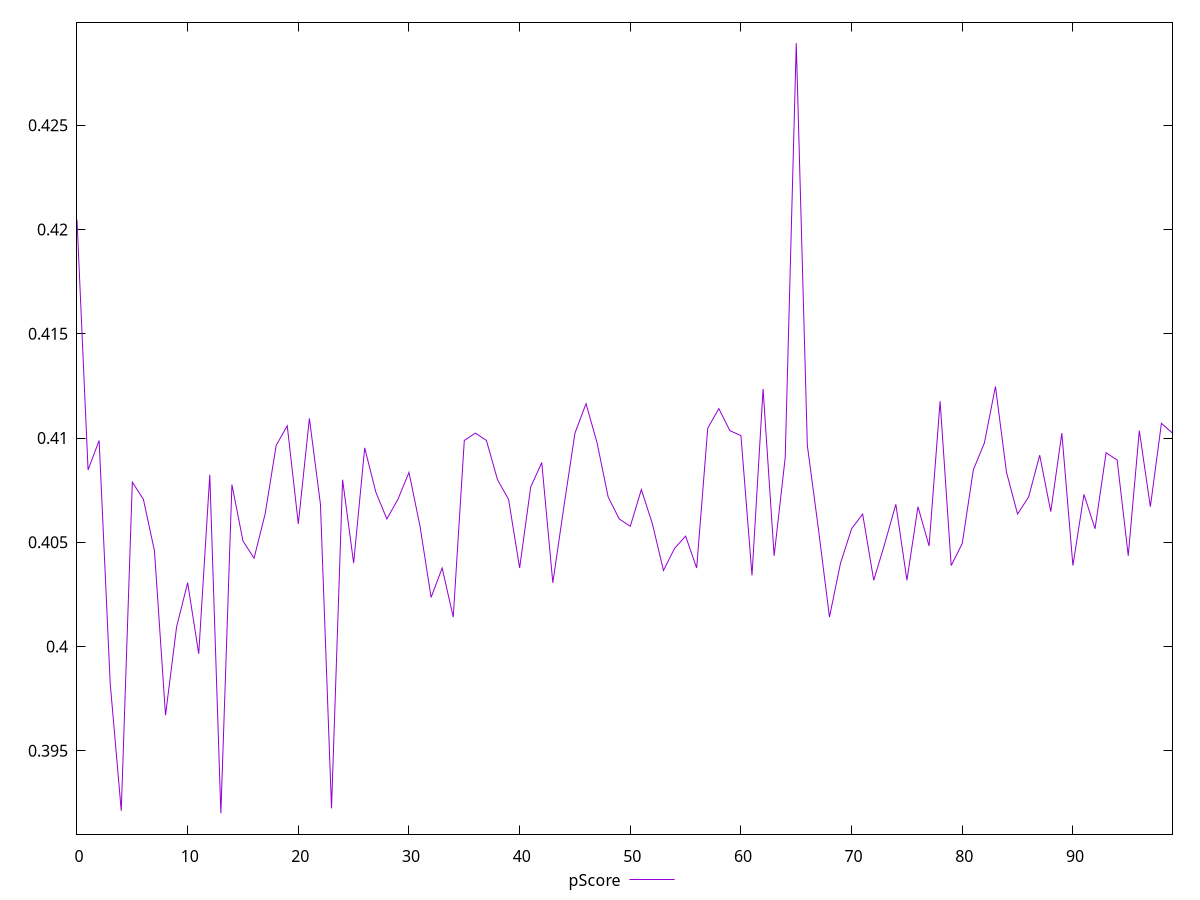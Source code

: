 reset

$pScore <<EOF
0 0.4204705882352941
1 0.40847058823529414
2 0.4098823529411765
3 0.3982352941176471
4 0.3921176470588235
5 0.4078823529411765
6 0.40705882352941175
7 0.40458823529411764
8 0.3967058823529412
9 0.40094117647058825
10 0.40305882352941175
11 0.3996470588235294
12 0.40823529411764703
13 0.392
14 0.4077647058823529
15 0.40505882352941175
16 0.404235294117647
17 0.4063529411764706
18 0.4096470588235294
19 0.41058823529411764
20 0.40588235294117647
21 0.41094117647058825
22 0.4068235294117647
23 0.39223529411764707
24 0.40800000000000003
25 0.404
26 0.40952941176470586
27 0.40741176470588236
28 0.4061176470588235
29 0.40705882352941175
30 0.4083529411764706
31 0.4057647058823529
32 0.4023529411764706
33 0.4037647058823529
34 0.40141176470588236
35 0.4098823529411765
36 0.41023529411764703
37 0.4098823529411765
38 0.40800000000000003
39 0.40705882352941175
40 0.4037647058823529
41 0.4076470588235294
42 0.4088235294117647
43 0.40305882352941175
44 0.40670588235294114
45 0.41023529411764703
46 0.4116470588235294
47 0.4097647058823529
48 0.4071764705882353
49 0.4061176470588235
50 0.4057647058823529
51 0.40752941176470586
52 0.40588235294117647
53 0.4036470588235294
54 0.4047058823529412
55 0.4052941176470588
56 0.4037647058823529
57 0.41047058823529414
58 0.41141176470588237
59 0.4103529411764706
60 0.41011764705882353
61 0.40341176470588236
62 0.4123529411764706
63 0.4043529411764706
64 0.40905882352941175
65 0.4289411764705882
66 0.4096470588235294
67 0.4056470588235294
68 0.40141176470588236
69 0.404
70 0.4056470588235294
71 0.4063529411764706
72 0.4031764705882353
73 0.40494117647058825
74 0.4068235294117647
75 0.4031764705882353
76 0.40670588235294114
77 0.4048235294117647
78 0.4117647058823529
79 0.40388235294117647
80 0.40494117647058825
81 0.40847058823529414
82 0.4097647058823529
83 0.41247058823529414
84 0.4083529411764706
85 0.4063529411764706
86 0.4071764705882353
87 0.4091764705882353
88 0.40647058823529414
89 0.41023529411764703
90 0.40388235294117647
91 0.4072941176470588
92 0.4056470588235294
93 0.4092941176470588
94 0.40894117647058825
95 0.4043529411764706
96 0.4103529411764706
97 0.40670588235294114
98 0.41070588235294114
99 0.41023529411764703
EOF

set key outside below
set xrange [0:99]
set yrange [0.391:0.4299411764705882]
set trange [0.391:0.4299411764705882]
set terminal svg size 640, 500 enhanced background rgb 'white'
set output "report_00011_2021-02-09T10:53:21.242Z/render-blocking-resources/samples/pages+cached/pScore/values.svg"

plot $pScore title "pScore" with line

reset
